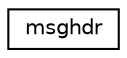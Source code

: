 digraph "Graphical Class Hierarchy"
{
  edge [fontname="Helvetica",fontsize="10",labelfontname="Helvetica",labelfontsize="10"];
  node [fontname="Helvetica",fontsize="10",shape=record];
  rankdir="LR";
  Node0 [label="msghdr",height=0.2,width=0.4,color="black", fillcolor="white", style="filled",URL="$structmsghdr.html"];
}
